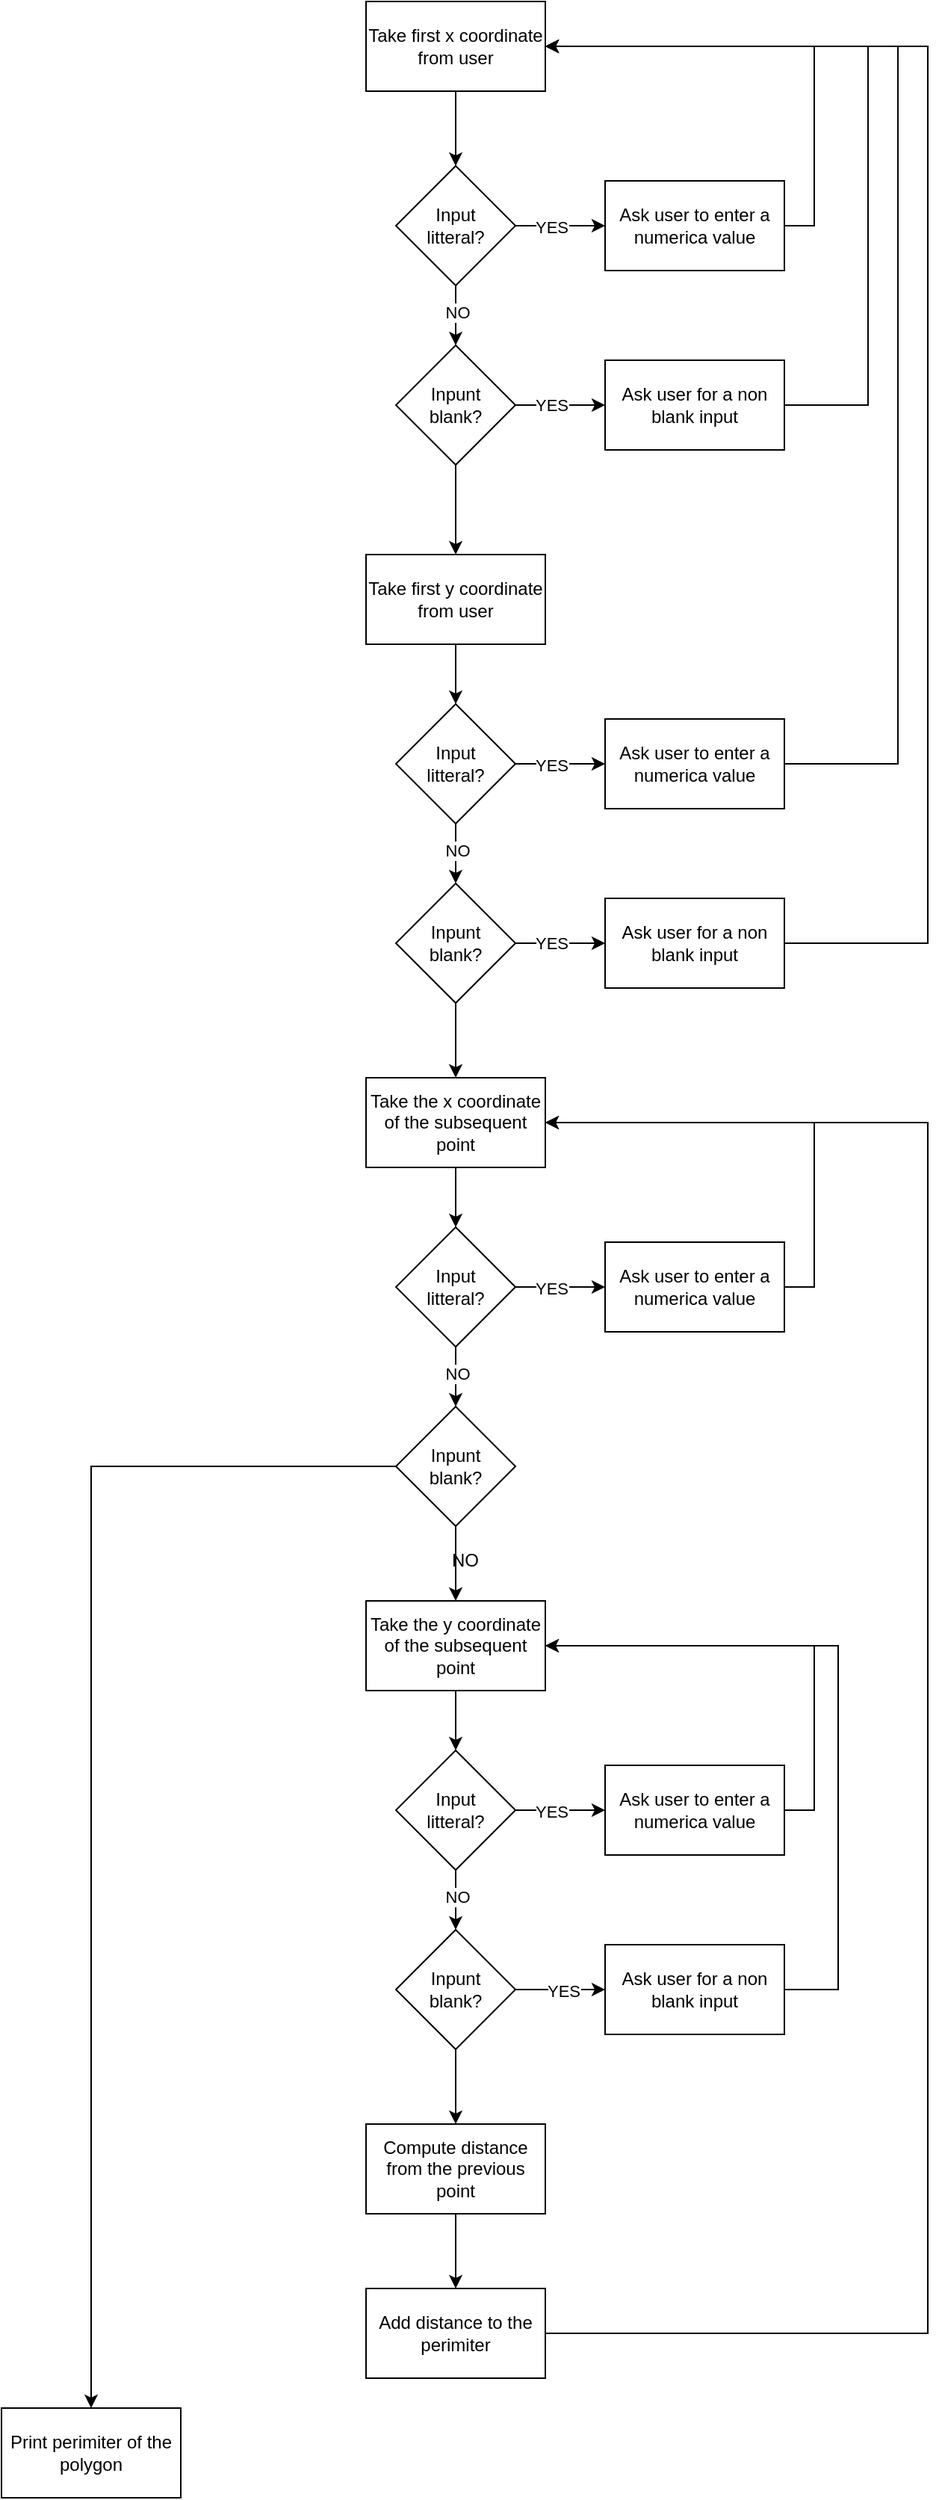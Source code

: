 <mxfile version="24.2.5" type="device">
  <diagram id="C5RBs43oDa-KdzZeNtuy" name="Page-1">
    <mxGraphModel dx="1120" dy="532" grid="1" gridSize="10" guides="1" tooltips="1" connect="1" arrows="1" fold="1" page="1" pageScale="1" pageWidth="827" pageHeight="1169" math="0" shadow="0">
      <root>
        <mxCell id="WIyWlLk6GJQsqaUBKTNV-0" />
        <mxCell id="WIyWlLk6GJQsqaUBKTNV-1" parent="WIyWlLk6GJQsqaUBKTNV-0" />
        <mxCell id="FVGvv_wW9339ieAogYab-18" value="" style="edgeStyle=orthogonalEdgeStyle;rounded=0;orthogonalLoop=1;jettySize=auto;html=1;" edge="1" parent="WIyWlLk6GJQsqaUBKTNV-1" source="FVGvv_wW9339ieAogYab-0" target="FVGvv_wW9339ieAogYab-17">
          <mxGeometry relative="1" as="geometry" />
        </mxCell>
        <mxCell id="FVGvv_wW9339ieAogYab-0" value="Take first x coordinate from user" style="rounded=0;whiteSpace=wrap;html=1;" vertex="1" parent="WIyWlLk6GJQsqaUBKTNV-1">
          <mxGeometry x="354" y="30" width="120" height="60" as="geometry" />
        </mxCell>
        <mxCell id="FVGvv_wW9339ieAogYab-20" value="" style="edgeStyle=orthogonalEdgeStyle;rounded=0;orthogonalLoop=1;jettySize=auto;html=1;" edge="1" parent="WIyWlLk6GJQsqaUBKTNV-1" source="FVGvv_wW9339ieAogYab-17" target="FVGvv_wW9339ieAogYab-19">
          <mxGeometry relative="1" as="geometry" />
        </mxCell>
        <mxCell id="FVGvv_wW9339ieAogYab-28" value="NO" style="edgeLabel;html=1;align=center;verticalAlign=middle;resizable=0;points=[];" vertex="1" connectable="0" parent="FVGvv_wW9339ieAogYab-20">
          <mxGeometry x="-0.1" y="1" relative="1" as="geometry">
            <mxPoint as="offset" />
          </mxGeometry>
        </mxCell>
        <mxCell id="FVGvv_wW9339ieAogYab-22" value="" style="edgeStyle=orthogonalEdgeStyle;rounded=0;orthogonalLoop=1;jettySize=auto;html=1;" edge="1" parent="WIyWlLk6GJQsqaUBKTNV-1" source="FVGvv_wW9339ieAogYab-17" target="FVGvv_wW9339ieAogYab-21">
          <mxGeometry relative="1" as="geometry" />
        </mxCell>
        <mxCell id="FVGvv_wW9339ieAogYab-29" value="YES" style="edgeLabel;html=1;align=center;verticalAlign=middle;resizable=0;points=[];" vertex="1" connectable="0" parent="FVGvv_wW9339ieAogYab-22">
          <mxGeometry x="-0.2" y="-1" relative="1" as="geometry">
            <mxPoint as="offset" />
          </mxGeometry>
        </mxCell>
        <mxCell id="FVGvv_wW9339ieAogYab-17" value="Input&lt;div&gt;litteral?&lt;/div&gt;" style="rhombus;whiteSpace=wrap;html=1;rounded=0;" vertex="1" parent="WIyWlLk6GJQsqaUBKTNV-1">
          <mxGeometry x="374" y="140" width="80" height="80" as="geometry" />
        </mxCell>
        <mxCell id="FVGvv_wW9339ieAogYab-25" value="" style="edgeStyle=orthogonalEdgeStyle;rounded=0;orthogonalLoop=1;jettySize=auto;html=1;" edge="1" parent="WIyWlLk6GJQsqaUBKTNV-1" source="FVGvv_wW9339ieAogYab-19" target="FVGvv_wW9339ieAogYab-24">
          <mxGeometry relative="1" as="geometry" />
        </mxCell>
        <mxCell id="FVGvv_wW9339ieAogYab-30" value="YES" style="edgeLabel;html=1;align=center;verticalAlign=middle;resizable=0;points=[];" vertex="1" connectable="0" parent="FVGvv_wW9339ieAogYab-25">
          <mxGeometry x="-0.2" relative="1" as="geometry">
            <mxPoint as="offset" />
          </mxGeometry>
        </mxCell>
        <mxCell id="FVGvv_wW9339ieAogYab-32" value="" style="edgeStyle=orthogonalEdgeStyle;rounded=0;orthogonalLoop=1;jettySize=auto;html=1;" edge="1" parent="WIyWlLk6GJQsqaUBKTNV-1" source="FVGvv_wW9339ieAogYab-19" target="FVGvv_wW9339ieAogYab-31">
          <mxGeometry relative="1" as="geometry" />
        </mxCell>
        <mxCell id="FVGvv_wW9339ieAogYab-19" value="Inpunt&lt;div&gt;blank?&lt;/div&gt;" style="rhombus;whiteSpace=wrap;html=1;rounded=0;" vertex="1" parent="WIyWlLk6GJQsqaUBKTNV-1">
          <mxGeometry x="374" y="260" width="80" height="80" as="geometry" />
        </mxCell>
        <mxCell id="FVGvv_wW9339ieAogYab-23" style="edgeStyle=orthogonalEdgeStyle;rounded=0;orthogonalLoop=1;jettySize=auto;html=1;exitX=1;exitY=0.5;exitDx=0;exitDy=0;entryX=1;entryY=0.5;entryDx=0;entryDy=0;" edge="1" parent="WIyWlLk6GJQsqaUBKTNV-1" source="FVGvv_wW9339ieAogYab-21" target="FVGvv_wW9339ieAogYab-0">
          <mxGeometry relative="1" as="geometry" />
        </mxCell>
        <mxCell id="FVGvv_wW9339ieAogYab-21" value="Ask user to enter a numerica value" style="whiteSpace=wrap;html=1;rounded=0;" vertex="1" parent="WIyWlLk6GJQsqaUBKTNV-1">
          <mxGeometry x="514" y="150" width="120" height="60" as="geometry" />
        </mxCell>
        <mxCell id="FVGvv_wW9339ieAogYab-26" style="edgeStyle=orthogonalEdgeStyle;rounded=0;orthogonalLoop=1;jettySize=auto;html=1;exitX=1;exitY=0.5;exitDx=0;exitDy=0;entryX=1;entryY=0.5;entryDx=0;entryDy=0;" edge="1" parent="WIyWlLk6GJQsqaUBKTNV-1" source="FVGvv_wW9339ieAogYab-24" target="FVGvv_wW9339ieAogYab-0">
          <mxGeometry relative="1" as="geometry">
            <Array as="points">
              <mxPoint x="690" y="300" />
              <mxPoint x="690" y="60" />
            </Array>
          </mxGeometry>
        </mxCell>
        <mxCell id="FVGvv_wW9339ieAogYab-24" value="Ask user for a non blank input" style="whiteSpace=wrap;html=1;rounded=0;" vertex="1" parent="WIyWlLk6GJQsqaUBKTNV-1">
          <mxGeometry x="514" y="270" width="120" height="60" as="geometry" />
        </mxCell>
        <mxCell id="FVGvv_wW9339ieAogYab-43" style="edgeStyle=orthogonalEdgeStyle;rounded=0;orthogonalLoop=1;jettySize=auto;html=1;exitX=0.5;exitY=1;exitDx=0;exitDy=0;entryX=0.5;entryY=0;entryDx=0;entryDy=0;" edge="1" parent="WIyWlLk6GJQsqaUBKTNV-1" source="FVGvv_wW9339ieAogYab-31" target="FVGvv_wW9339ieAogYab-37">
          <mxGeometry relative="1" as="geometry" />
        </mxCell>
        <mxCell id="FVGvv_wW9339ieAogYab-31" value="Take first y coordinate from user" style="whiteSpace=wrap;html=1;rounded=0;" vertex="1" parent="WIyWlLk6GJQsqaUBKTNV-1">
          <mxGeometry x="354" y="400" width="120" height="60" as="geometry" />
        </mxCell>
        <mxCell id="FVGvv_wW9339ieAogYab-33" value="" style="edgeStyle=orthogonalEdgeStyle;rounded=0;orthogonalLoop=1;jettySize=auto;html=1;" edge="1" parent="WIyWlLk6GJQsqaUBKTNV-1" source="FVGvv_wW9339ieAogYab-37" target="FVGvv_wW9339ieAogYab-40">
          <mxGeometry relative="1" as="geometry" />
        </mxCell>
        <mxCell id="FVGvv_wW9339ieAogYab-34" value="NO" style="edgeLabel;html=1;align=center;verticalAlign=middle;resizable=0;points=[];" vertex="1" connectable="0" parent="FVGvv_wW9339ieAogYab-33">
          <mxGeometry x="-0.1" y="1" relative="1" as="geometry">
            <mxPoint as="offset" />
          </mxGeometry>
        </mxCell>
        <mxCell id="FVGvv_wW9339ieAogYab-35" value="" style="edgeStyle=orthogonalEdgeStyle;rounded=0;orthogonalLoop=1;jettySize=auto;html=1;" edge="1" parent="WIyWlLk6GJQsqaUBKTNV-1" source="FVGvv_wW9339ieAogYab-37" target="FVGvv_wW9339ieAogYab-41">
          <mxGeometry relative="1" as="geometry" />
        </mxCell>
        <mxCell id="FVGvv_wW9339ieAogYab-36" value="YES" style="edgeLabel;html=1;align=center;verticalAlign=middle;resizable=0;points=[];" vertex="1" connectable="0" parent="FVGvv_wW9339ieAogYab-35">
          <mxGeometry x="-0.2" y="-1" relative="1" as="geometry">
            <mxPoint as="offset" />
          </mxGeometry>
        </mxCell>
        <mxCell id="FVGvv_wW9339ieAogYab-37" value="Input&lt;div&gt;litteral?&lt;/div&gt;" style="rhombus;whiteSpace=wrap;html=1;rounded=0;" vertex="1" parent="WIyWlLk6GJQsqaUBKTNV-1">
          <mxGeometry x="374" y="500" width="80" height="80" as="geometry" />
        </mxCell>
        <mxCell id="FVGvv_wW9339ieAogYab-38" value="" style="edgeStyle=orthogonalEdgeStyle;rounded=0;orthogonalLoop=1;jettySize=auto;html=1;" edge="1" parent="WIyWlLk6GJQsqaUBKTNV-1" source="FVGvv_wW9339ieAogYab-40" target="FVGvv_wW9339ieAogYab-42">
          <mxGeometry relative="1" as="geometry" />
        </mxCell>
        <mxCell id="FVGvv_wW9339ieAogYab-39" value="YES" style="edgeLabel;html=1;align=center;verticalAlign=middle;resizable=0;points=[];" vertex="1" connectable="0" parent="FVGvv_wW9339ieAogYab-38">
          <mxGeometry x="-0.2" relative="1" as="geometry">
            <mxPoint as="offset" />
          </mxGeometry>
        </mxCell>
        <mxCell id="FVGvv_wW9339ieAogYab-47" value="" style="edgeStyle=orthogonalEdgeStyle;rounded=0;orthogonalLoop=1;jettySize=auto;html=1;" edge="1" parent="WIyWlLk6GJQsqaUBKTNV-1" source="FVGvv_wW9339ieAogYab-40" target="FVGvv_wW9339ieAogYab-46">
          <mxGeometry relative="1" as="geometry" />
        </mxCell>
        <mxCell id="FVGvv_wW9339ieAogYab-40" value="Inpunt&lt;div&gt;blank?&lt;/div&gt;" style="rhombus;whiteSpace=wrap;html=1;rounded=0;" vertex="1" parent="WIyWlLk6GJQsqaUBKTNV-1">
          <mxGeometry x="374" y="620" width="80" height="80" as="geometry" />
        </mxCell>
        <mxCell id="FVGvv_wW9339ieAogYab-44" style="edgeStyle=orthogonalEdgeStyle;rounded=0;orthogonalLoop=1;jettySize=auto;html=1;exitX=1;exitY=0.5;exitDx=0;exitDy=0;entryX=1;entryY=0.5;entryDx=0;entryDy=0;" edge="1" parent="WIyWlLk6GJQsqaUBKTNV-1" source="FVGvv_wW9339ieAogYab-41" target="FVGvv_wW9339ieAogYab-0">
          <mxGeometry relative="1" as="geometry">
            <Array as="points">
              <mxPoint x="710" y="540" />
              <mxPoint x="710" y="60" />
            </Array>
          </mxGeometry>
        </mxCell>
        <mxCell id="FVGvv_wW9339ieAogYab-41" value="Ask user to enter a numerica value" style="whiteSpace=wrap;html=1;rounded=0;" vertex="1" parent="WIyWlLk6GJQsqaUBKTNV-1">
          <mxGeometry x="514" y="510" width="120" height="60" as="geometry" />
        </mxCell>
        <mxCell id="FVGvv_wW9339ieAogYab-45" style="edgeStyle=orthogonalEdgeStyle;rounded=0;orthogonalLoop=1;jettySize=auto;html=1;exitX=1;exitY=0.5;exitDx=0;exitDy=0;entryX=1;entryY=0.5;entryDx=0;entryDy=0;" edge="1" parent="WIyWlLk6GJQsqaUBKTNV-1" source="FVGvv_wW9339ieAogYab-42" target="FVGvv_wW9339ieAogYab-0">
          <mxGeometry relative="1" as="geometry">
            <Array as="points">
              <mxPoint x="730" y="660" />
              <mxPoint x="730" y="60" />
            </Array>
          </mxGeometry>
        </mxCell>
        <mxCell id="FVGvv_wW9339ieAogYab-42" value="Ask user for a non blank input" style="whiteSpace=wrap;html=1;rounded=0;" vertex="1" parent="WIyWlLk6GJQsqaUBKTNV-1">
          <mxGeometry x="514" y="630" width="120" height="60" as="geometry" />
        </mxCell>
        <mxCell id="FVGvv_wW9339ieAogYab-58" style="edgeStyle=orthogonalEdgeStyle;rounded=0;orthogonalLoop=1;jettySize=auto;html=1;exitX=0.5;exitY=1;exitDx=0;exitDy=0;" edge="1" parent="WIyWlLk6GJQsqaUBKTNV-1" source="FVGvv_wW9339ieAogYab-46" target="FVGvv_wW9339ieAogYab-52">
          <mxGeometry relative="1" as="geometry" />
        </mxCell>
        <mxCell id="FVGvv_wW9339ieAogYab-46" value="Take the x coordinate of the subsequent point" style="whiteSpace=wrap;html=1;rounded=0;" vertex="1" parent="WIyWlLk6GJQsqaUBKTNV-1">
          <mxGeometry x="354" y="750" width="120" height="60" as="geometry" />
        </mxCell>
        <mxCell id="FVGvv_wW9339ieAogYab-48" value="" style="edgeStyle=orthogonalEdgeStyle;rounded=0;orthogonalLoop=1;jettySize=auto;html=1;" edge="1" parent="WIyWlLk6GJQsqaUBKTNV-1" source="FVGvv_wW9339ieAogYab-52" target="FVGvv_wW9339ieAogYab-55">
          <mxGeometry relative="1" as="geometry" />
        </mxCell>
        <mxCell id="FVGvv_wW9339ieAogYab-49" value="NO" style="edgeLabel;html=1;align=center;verticalAlign=middle;resizable=0;points=[];" vertex="1" connectable="0" parent="FVGvv_wW9339ieAogYab-48">
          <mxGeometry x="-0.1" y="1" relative="1" as="geometry">
            <mxPoint as="offset" />
          </mxGeometry>
        </mxCell>
        <mxCell id="FVGvv_wW9339ieAogYab-50" value="" style="edgeStyle=orthogonalEdgeStyle;rounded=0;orthogonalLoop=1;jettySize=auto;html=1;" edge="1" parent="WIyWlLk6GJQsqaUBKTNV-1" source="FVGvv_wW9339ieAogYab-52" target="FVGvv_wW9339ieAogYab-56">
          <mxGeometry relative="1" as="geometry" />
        </mxCell>
        <mxCell id="FVGvv_wW9339ieAogYab-51" value="YES" style="edgeLabel;html=1;align=center;verticalAlign=middle;resizable=0;points=[];" vertex="1" connectable="0" parent="FVGvv_wW9339ieAogYab-50">
          <mxGeometry x="-0.2" y="-1" relative="1" as="geometry">
            <mxPoint as="offset" />
          </mxGeometry>
        </mxCell>
        <mxCell id="FVGvv_wW9339ieAogYab-52" value="Input&lt;div&gt;litteral?&lt;/div&gt;" style="rhombus;whiteSpace=wrap;html=1;rounded=0;" vertex="1" parent="WIyWlLk6GJQsqaUBKTNV-1">
          <mxGeometry x="374" y="850" width="80" height="80" as="geometry" />
        </mxCell>
        <mxCell id="FVGvv_wW9339ieAogYab-65" value="" style="edgeStyle=orthogonalEdgeStyle;rounded=0;orthogonalLoop=1;jettySize=auto;html=1;" edge="1" parent="WIyWlLk6GJQsqaUBKTNV-1" source="FVGvv_wW9339ieAogYab-55" target="FVGvv_wW9339ieAogYab-64">
          <mxGeometry relative="1" as="geometry" />
        </mxCell>
        <mxCell id="FVGvv_wW9339ieAogYab-87" value="" style="edgeStyle=orthogonalEdgeStyle;rounded=0;orthogonalLoop=1;jettySize=auto;html=1;" edge="1" parent="WIyWlLk6GJQsqaUBKTNV-1" source="FVGvv_wW9339ieAogYab-55" target="FVGvv_wW9339ieAogYab-86">
          <mxGeometry relative="1" as="geometry" />
        </mxCell>
        <mxCell id="FVGvv_wW9339ieAogYab-55" value="Inpunt&lt;div&gt;blank?&lt;/div&gt;" style="rhombus;whiteSpace=wrap;html=1;rounded=0;" vertex="1" parent="WIyWlLk6GJQsqaUBKTNV-1">
          <mxGeometry x="374" y="970" width="80" height="80" as="geometry" />
        </mxCell>
        <mxCell id="FVGvv_wW9339ieAogYab-59" style="edgeStyle=orthogonalEdgeStyle;rounded=0;orthogonalLoop=1;jettySize=auto;html=1;exitX=1;exitY=0.5;exitDx=0;exitDy=0;entryX=1;entryY=0.5;entryDx=0;entryDy=0;" edge="1" parent="WIyWlLk6GJQsqaUBKTNV-1" source="FVGvv_wW9339ieAogYab-56" target="FVGvv_wW9339ieAogYab-46">
          <mxGeometry relative="1" as="geometry" />
        </mxCell>
        <mxCell id="FVGvv_wW9339ieAogYab-56" value="Ask user to enter a numerica value" style="whiteSpace=wrap;html=1;rounded=0;" vertex="1" parent="WIyWlLk6GJQsqaUBKTNV-1">
          <mxGeometry x="514" y="860" width="120" height="60" as="geometry" />
        </mxCell>
        <mxCell id="FVGvv_wW9339ieAogYab-74" style="edgeStyle=orthogonalEdgeStyle;rounded=0;orthogonalLoop=1;jettySize=auto;html=1;exitX=0.5;exitY=1;exitDx=0;exitDy=0;entryX=0.5;entryY=0;entryDx=0;entryDy=0;" edge="1" parent="WIyWlLk6GJQsqaUBKTNV-1" source="FVGvv_wW9339ieAogYab-64" target="FVGvv_wW9339ieAogYab-71">
          <mxGeometry relative="1" as="geometry" />
        </mxCell>
        <mxCell id="FVGvv_wW9339ieAogYab-64" value="Take the y coordinate of the subsequent point" style="whiteSpace=wrap;html=1;rounded=0;" vertex="1" parent="WIyWlLk6GJQsqaUBKTNV-1">
          <mxGeometry x="354" y="1100" width="120" height="60" as="geometry" />
        </mxCell>
        <mxCell id="FVGvv_wW9339ieAogYab-66" value="NO" style="text;html=1;align=center;verticalAlign=middle;resizable=0;points=[];autosize=1;strokeColor=none;fillColor=none;" vertex="1" parent="WIyWlLk6GJQsqaUBKTNV-1">
          <mxGeometry x="400" y="1058" width="40" height="30" as="geometry" />
        </mxCell>
        <mxCell id="FVGvv_wW9339ieAogYab-67" value="" style="edgeStyle=orthogonalEdgeStyle;rounded=0;orthogonalLoop=1;jettySize=auto;html=1;" edge="1" parent="WIyWlLk6GJQsqaUBKTNV-1" source="FVGvv_wW9339ieAogYab-71" target="FVGvv_wW9339ieAogYab-72">
          <mxGeometry relative="1" as="geometry" />
        </mxCell>
        <mxCell id="FVGvv_wW9339ieAogYab-68" value="NO" style="edgeLabel;html=1;align=center;verticalAlign=middle;resizable=0;points=[];" vertex="1" connectable="0" parent="FVGvv_wW9339ieAogYab-67">
          <mxGeometry x="-0.1" y="1" relative="1" as="geometry">
            <mxPoint as="offset" />
          </mxGeometry>
        </mxCell>
        <mxCell id="FVGvv_wW9339ieAogYab-69" value="" style="edgeStyle=orthogonalEdgeStyle;rounded=0;orthogonalLoop=1;jettySize=auto;html=1;" edge="1" parent="WIyWlLk6GJQsqaUBKTNV-1" source="FVGvv_wW9339ieAogYab-71" target="FVGvv_wW9339ieAogYab-73">
          <mxGeometry relative="1" as="geometry" />
        </mxCell>
        <mxCell id="FVGvv_wW9339ieAogYab-70" value="YES" style="edgeLabel;html=1;align=center;verticalAlign=middle;resizable=0;points=[];" vertex="1" connectable="0" parent="FVGvv_wW9339ieAogYab-69">
          <mxGeometry x="-0.2" y="-1" relative="1" as="geometry">
            <mxPoint as="offset" />
          </mxGeometry>
        </mxCell>
        <mxCell id="FVGvv_wW9339ieAogYab-71" value="Input&lt;div&gt;litteral?&lt;/div&gt;" style="rhombus;whiteSpace=wrap;html=1;rounded=0;" vertex="1" parent="WIyWlLk6GJQsqaUBKTNV-1">
          <mxGeometry x="374" y="1200" width="80" height="80" as="geometry" />
        </mxCell>
        <mxCell id="FVGvv_wW9339ieAogYab-77" style="edgeStyle=orthogonalEdgeStyle;rounded=0;orthogonalLoop=1;jettySize=auto;html=1;exitX=1;exitY=0.5;exitDx=0;exitDy=0;entryX=0;entryY=0.5;entryDx=0;entryDy=0;" edge="1" parent="WIyWlLk6GJQsqaUBKTNV-1" source="FVGvv_wW9339ieAogYab-72" target="FVGvv_wW9339ieAogYab-76">
          <mxGeometry relative="1" as="geometry" />
        </mxCell>
        <mxCell id="FVGvv_wW9339ieAogYab-78" value="YES" style="edgeLabel;html=1;align=center;verticalAlign=middle;resizable=0;points=[];" vertex="1" connectable="0" parent="FVGvv_wW9339ieAogYab-77">
          <mxGeometry x="0.067" y="-1" relative="1" as="geometry">
            <mxPoint as="offset" />
          </mxGeometry>
        </mxCell>
        <mxCell id="FVGvv_wW9339ieAogYab-81" value="" style="edgeStyle=orthogonalEdgeStyle;rounded=0;orthogonalLoop=1;jettySize=auto;html=1;" edge="1" parent="WIyWlLk6GJQsqaUBKTNV-1" source="FVGvv_wW9339ieAogYab-72" target="FVGvv_wW9339ieAogYab-80">
          <mxGeometry relative="1" as="geometry" />
        </mxCell>
        <mxCell id="FVGvv_wW9339ieAogYab-72" value="Inpunt&lt;div&gt;blank?&lt;/div&gt;" style="rhombus;whiteSpace=wrap;html=1;rounded=0;" vertex="1" parent="WIyWlLk6GJQsqaUBKTNV-1">
          <mxGeometry x="374" y="1320" width="80" height="80" as="geometry" />
        </mxCell>
        <mxCell id="FVGvv_wW9339ieAogYab-75" style="edgeStyle=orthogonalEdgeStyle;rounded=0;orthogonalLoop=1;jettySize=auto;html=1;exitX=1;exitY=0.5;exitDx=0;exitDy=0;entryX=1;entryY=0.5;entryDx=0;entryDy=0;" edge="1" parent="WIyWlLk6GJQsqaUBKTNV-1" source="FVGvv_wW9339ieAogYab-73" target="FVGvv_wW9339ieAogYab-64">
          <mxGeometry relative="1" as="geometry" />
        </mxCell>
        <mxCell id="FVGvv_wW9339ieAogYab-73" value="Ask user to enter a numerica value" style="whiteSpace=wrap;html=1;rounded=0;" vertex="1" parent="WIyWlLk6GJQsqaUBKTNV-1">
          <mxGeometry x="514" y="1210" width="120" height="60" as="geometry" />
        </mxCell>
        <mxCell id="FVGvv_wW9339ieAogYab-79" style="edgeStyle=orthogonalEdgeStyle;rounded=0;orthogonalLoop=1;jettySize=auto;html=1;exitX=1;exitY=0.5;exitDx=0;exitDy=0;entryX=1;entryY=0.5;entryDx=0;entryDy=0;" edge="1" parent="WIyWlLk6GJQsqaUBKTNV-1" source="FVGvv_wW9339ieAogYab-76" target="FVGvv_wW9339ieAogYab-64">
          <mxGeometry relative="1" as="geometry">
            <Array as="points">
              <mxPoint x="670" y="1360" />
              <mxPoint x="670" y="1130" />
            </Array>
          </mxGeometry>
        </mxCell>
        <mxCell id="FVGvv_wW9339ieAogYab-76" value="Ask user for a non blank input" style="whiteSpace=wrap;html=1;rounded=0;" vertex="1" parent="WIyWlLk6GJQsqaUBKTNV-1">
          <mxGeometry x="514" y="1330" width="120" height="60" as="geometry" />
        </mxCell>
        <mxCell id="FVGvv_wW9339ieAogYab-83" value="" style="edgeStyle=orthogonalEdgeStyle;rounded=0;orthogonalLoop=1;jettySize=auto;html=1;" edge="1" parent="WIyWlLk6GJQsqaUBKTNV-1" source="FVGvv_wW9339ieAogYab-80" target="FVGvv_wW9339ieAogYab-82">
          <mxGeometry relative="1" as="geometry" />
        </mxCell>
        <mxCell id="FVGvv_wW9339ieAogYab-80" value="Compute distance from the previous point" style="whiteSpace=wrap;html=1;rounded=0;" vertex="1" parent="WIyWlLk6GJQsqaUBKTNV-1">
          <mxGeometry x="354" y="1450" width="120" height="60" as="geometry" />
        </mxCell>
        <mxCell id="FVGvv_wW9339ieAogYab-85" style="edgeStyle=orthogonalEdgeStyle;rounded=0;orthogonalLoop=1;jettySize=auto;html=1;exitX=1;exitY=0.5;exitDx=0;exitDy=0;entryX=1;entryY=0.5;entryDx=0;entryDy=0;" edge="1" parent="WIyWlLk6GJQsqaUBKTNV-1" source="FVGvv_wW9339ieAogYab-82" target="FVGvv_wW9339ieAogYab-46">
          <mxGeometry relative="1" as="geometry">
            <Array as="points">
              <mxPoint x="730" y="1590" />
              <mxPoint x="730" y="780" />
            </Array>
          </mxGeometry>
        </mxCell>
        <mxCell id="FVGvv_wW9339ieAogYab-82" value="Add distance to the perimiter" style="whiteSpace=wrap;html=1;rounded=0;" vertex="1" parent="WIyWlLk6GJQsqaUBKTNV-1">
          <mxGeometry x="354" y="1560" width="120" height="60" as="geometry" />
        </mxCell>
        <mxCell id="FVGvv_wW9339ieAogYab-86" value="Print perimiter of the polygon" style="whiteSpace=wrap;html=1;rounded=0;" vertex="1" parent="WIyWlLk6GJQsqaUBKTNV-1">
          <mxGeometry x="110" y="1640" width="120" height="60" as="geometry" />
        </mxCell>
      </root>
    </mxGraphModel>
  </diagram>
</mxfile>
